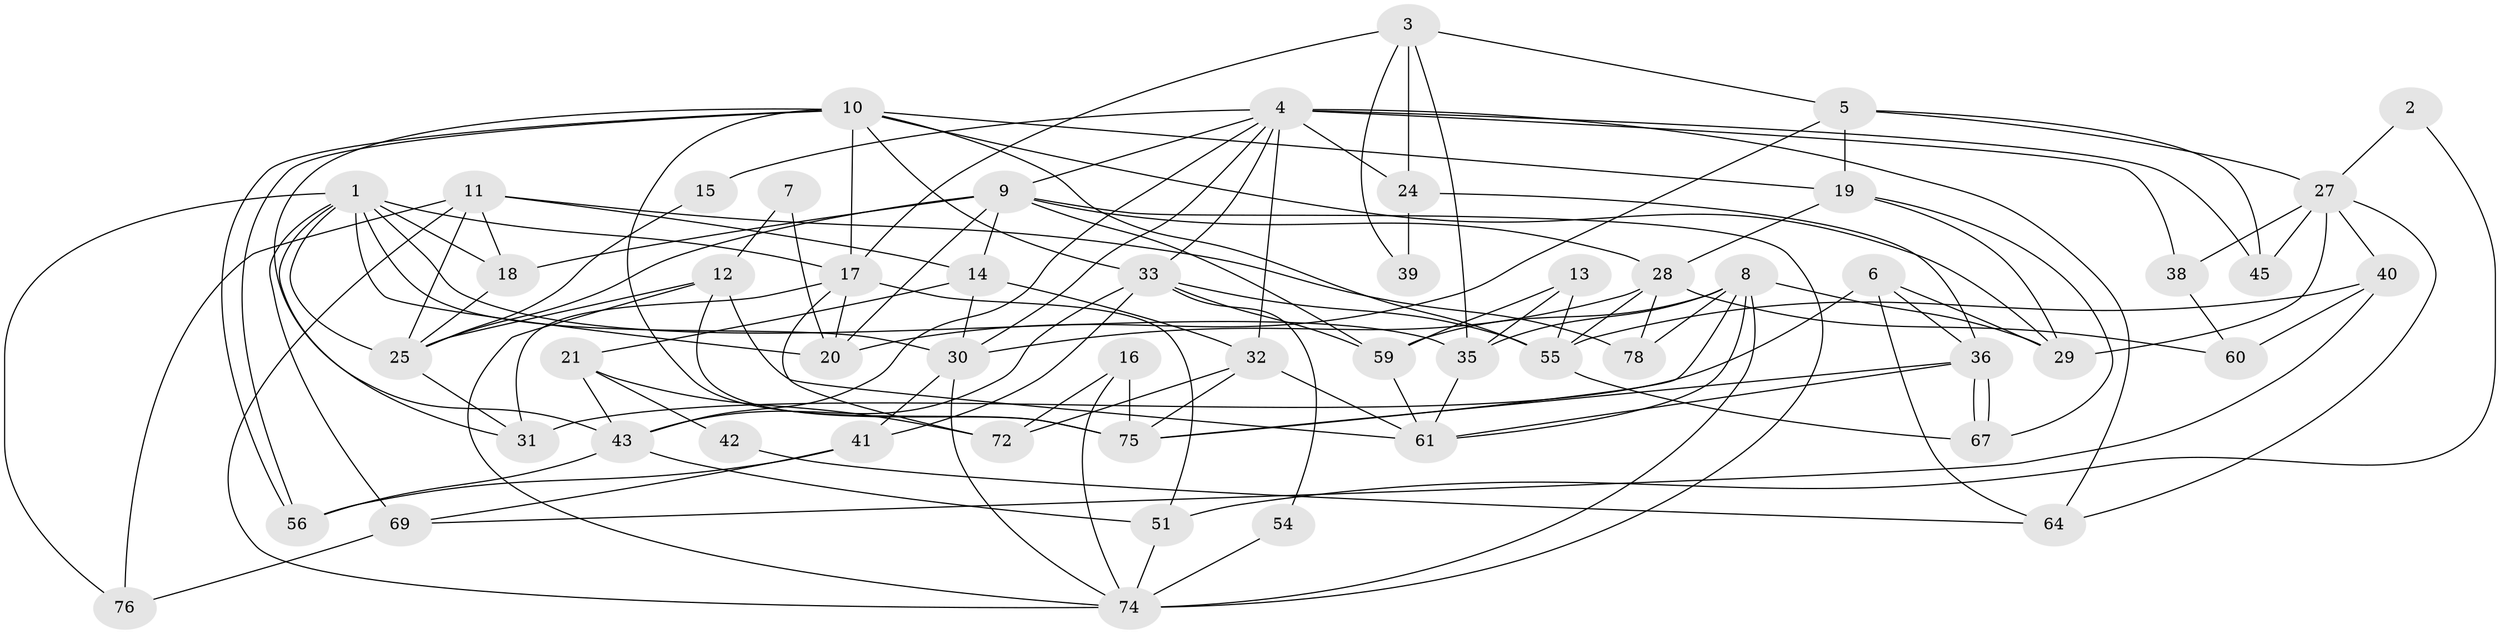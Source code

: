 // original degree distribution, {6: 0.13953488372093023, 2: 0.1744186046511628, 3: 0.23255813953488372, 8: 0.011627906976744186, 5: 0.12790697674418605, 4: 0.27906976744186046, 9: 0.011627906976744186, 7: 0.023255813953488372}
// Generated by graph-tools (version 1.1) at 2025/41/03/06/25 10:41:55]
// undirected, 54 vertices, 131 edges
graph export_dot {
graph [start="1"]
  node [color=gray90,style=filled];
  1 [super="+22"];
  2;
  3 [super="+44"];
  4 [super="+37"];
  5;
  6 [super="+49"];
  7;
  8 [super="+57"];
  9 [super="+23"];
  10 [super="+53"];
  11 [super="+46"];
  12 [super="+34"];
  13;
  14 [super="+26"];
  15;
  16;
  17 [super="+47"];
  18;
  19 [super="+70"];
  20 [super="+85"];
  21;
  24;
  25 [super="+62"];
  27 [super="+48"];
  28 [super="+68"];
  29 [super="+73"];
  30;
  31;
  32 [super="+58"];
  33;
  35 [super="+50"];
  36 [super="+52"];
  38;
  39;
  40 [super="+71"];
  41 [super="+65"];
  42;
  43 [super="+77"];
  45 [super="+82"];
  51 [super="+83"];
  54;
  55 [super="+86"];
  56;
  59 [super="+84"];
  60;
  61 [super="+63"];
  64 [super="+66"];
  67;
  69 [super="+81"];
  72 [super="+80"];
  74 [super="+79"];
  75;
  76;
  78;
  1 -- 18;
  1 -- 30;
  1 -- 35;
  1 -- 76;
  1 -- 17 [weight=2];
  1 -- 25;
  1 -- 31;
  1 -- 69;
  1 -- 20;
  2 -- 51;
  2 -- 27;
  3 -- 24;
  3 -- 5;
  3 -- 39;
  3 -- 17;
  3 -- 35;
  4 -- 9;
  4 -- 30;
  4 -- 38;
  4 -- 32;
  4 -- 33;
  4 -- 24;
  4 -- 45 [weight=3];
  4 -- 15;
  4 -- 43;
  4 -- 64;
  5 -- 19;
  5 -- 27;
  5 -- 20;
  5 -- 45;
  6 -- 36;
  6 -- 64;
  6 -- 31;
  6 -- 29;
  7 -- 20;
  7 -- 12;
  8 -- 61;
  8 -- 74;
  8 -- 75;
  8 -- 59;
  8 -- 29;
  8 -- 78;
  8 -- 35;
  9 -- 14 [weight=3];
  9 -- 74;
  9 -- 18;
  9 -- 20;
  9 -- 59;
  9 -- 28;
  9 -- 25;
  10 -- 56;
  10 -- 56;
  10 -- 75;
  10 -- 43;
  10 -- 55;
  10 -- 17;
  10 -- 33;
  10 -- 19;
  10 -- 29;
  11 -- 78;
  11 -- 18;
  11 -- 74;
  11 -- 25;
  11 -- 76;
  11 -- 14;
  12 -- 75;
  12 -- 74;
  12 -- 25 [weight=2];
  12 -- 61;
  13 -- 55;
  13 -- 59;
  13 -- 35;
  14 -- 32 [weight=2];
  14 -- 21;
  14 -- 30;
  15 -- 25;
  16 -- 72;
  16 -- 75;
  16 -- 74;
  17 -- 31;
  17 -- 51;
  17 -- 20;
  17 -- 72;
  18 -- 25;
  19 -- 28;
  19 -- 29;
  19 -- 67;
  21 -- 43;
  21 -- 42;
  21 -- 72;
  24 -- 39;
  24 -- 36;
  25 -- 31;
  27 -- 38;
  27 -- 64;
  27 -- 40 [weight=2];
  27 -- 45;
  27 -- 29;
  28 -- 30;
  28 -- 55;
  28 -- 78;
  28 -- 60;
  30 -- 74;
  30 -- 41;
  32 -- 61;
  32 -- 75;
  32 -- 72;
  33 -- 55;
  33 -- 41;
  33 -- 43;
  33 -- 54;
  33 -- 59;
  35 -- 61;
  36 -- 61;
  36 -- 67;
  36 -- 67;
  36 -- 75;
  38 -- 60;
  40 -- 60;
  40 -- 69 [weight=2];
  40 -- 55;
  41 -- 56;
  41 -- 69;
  42 -- 64;
  43 -- 51;
  43 -- 56;
  51 -- 74;
  54 -- 74;
  55 -- 67;
  59 -- 61;
  69 -- 76;
}
